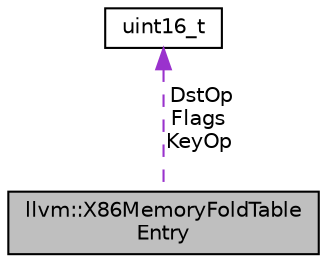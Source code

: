 digraph "llvm::X86MemoryFoldTableEntry"
{
 // LATEX_PDF_SIZE
  bgcolor="transparent";
  edge [fontname="Helvetica",fontsize="10",labelfontname="Helvetica",labelfontsize="10"];
  node [fontname="Helvetica",fontsize="10",shape="box"];
  Node1 [label="llvm::X86MemoryFoldTable\lEntry",height=0.2,width=0.4,color="black", fillcolor="grey75", style="filled", fontcolor="black",tooltip=" "];
  Node2 -> Node1 [dir="back",color="darkorchid3",fontsize="10",style="dashed",label=" DstOp\nFlags\nKeyOp" ,fontname="Helvetica"];
  Node2 [label="uint16_t",height=0.2,width=0.4,color="black",tooltip=" "];
}
